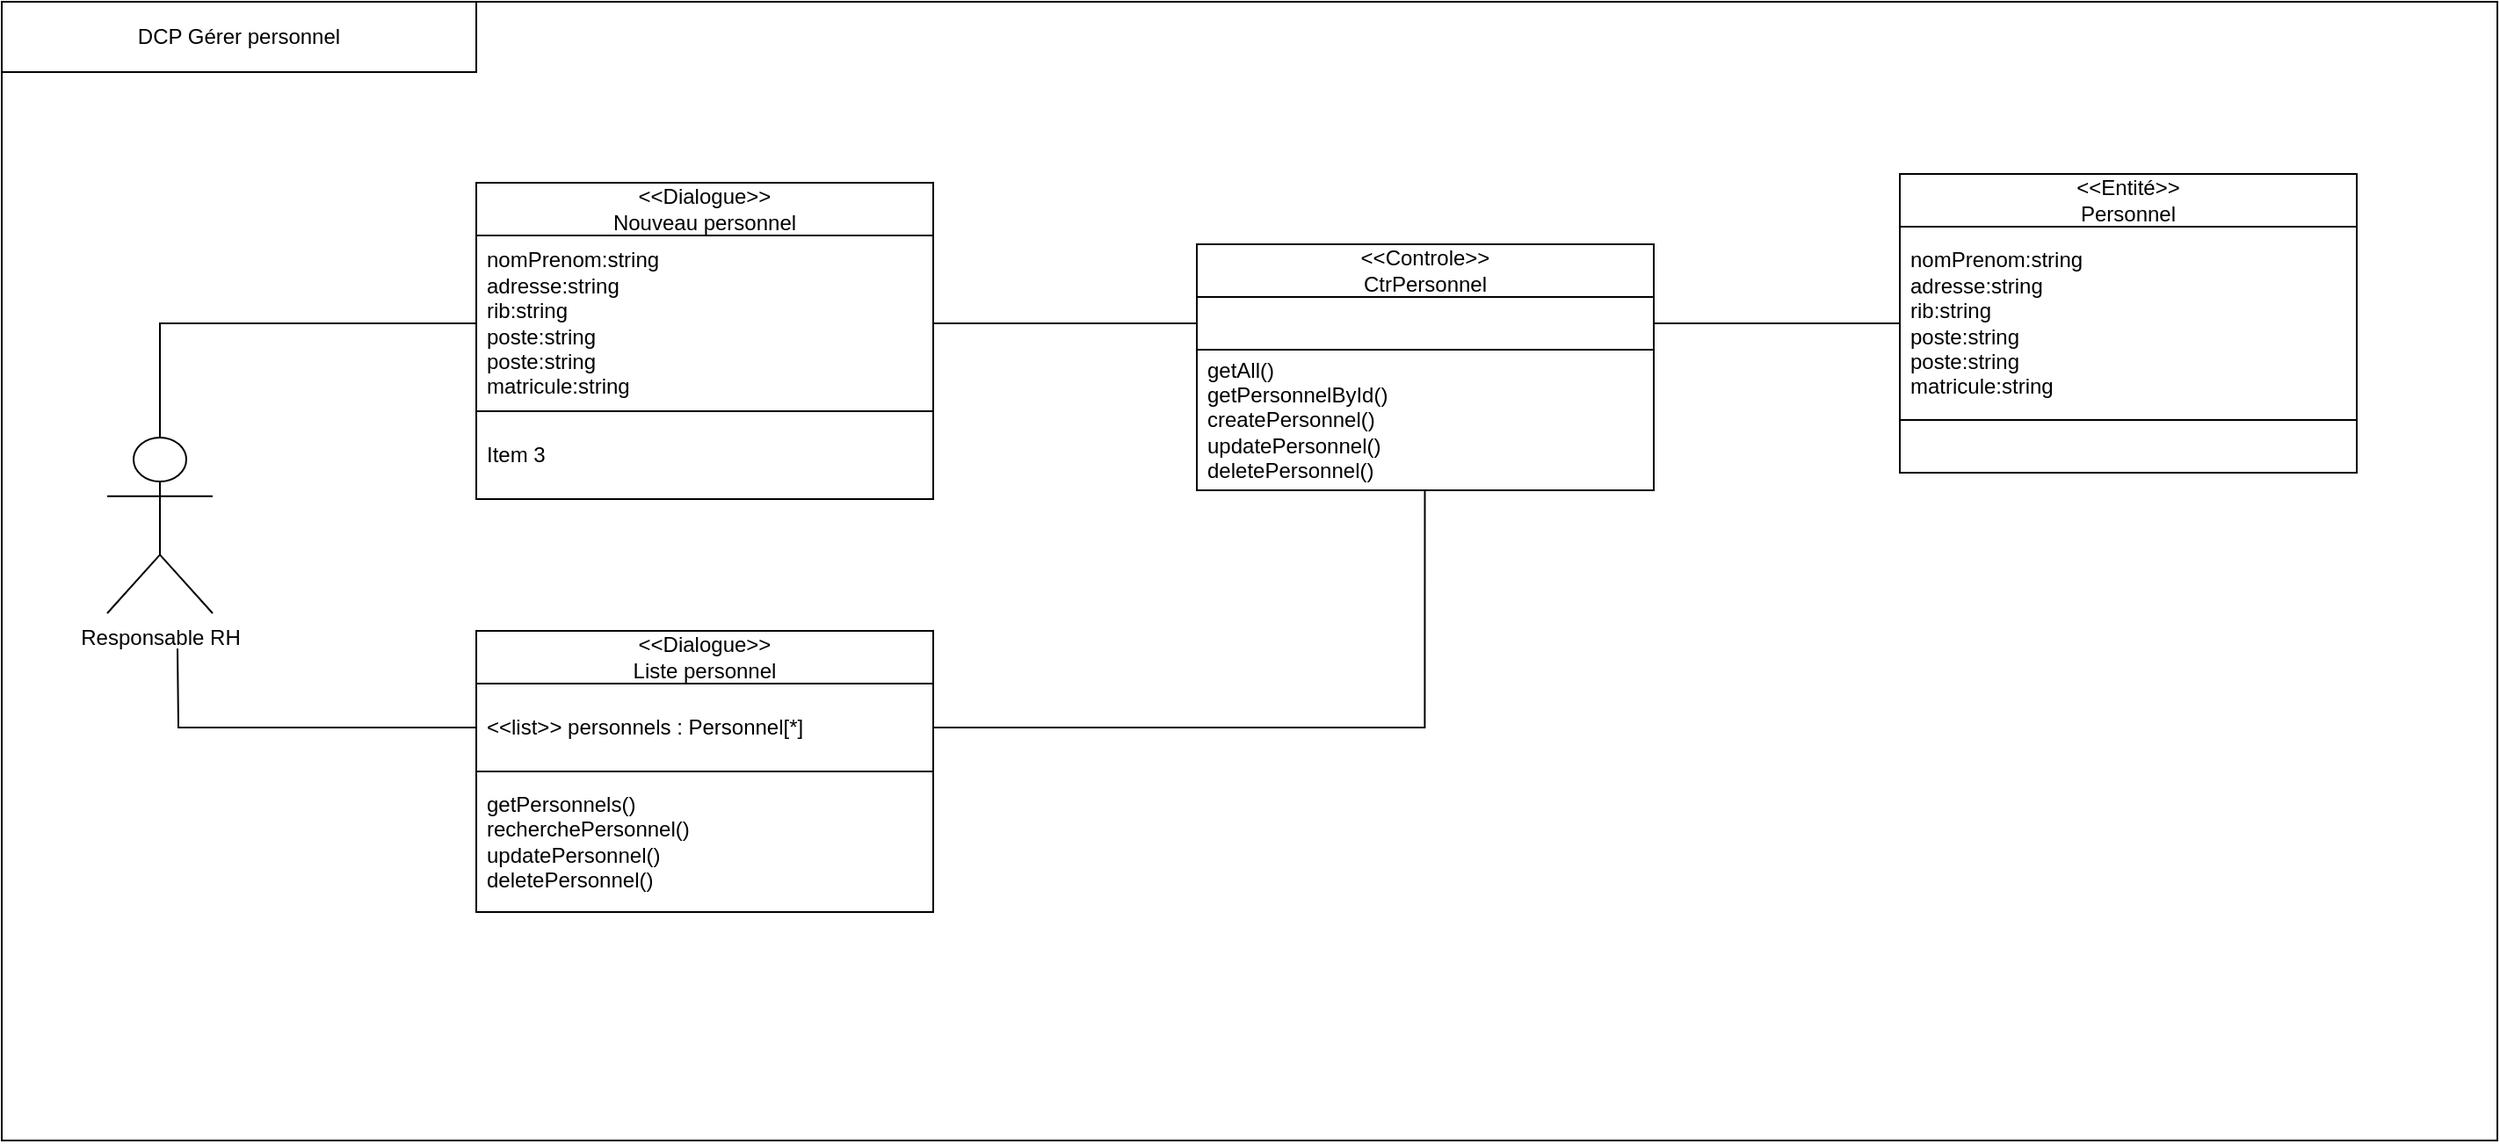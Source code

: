 <mxfile version="21.3.7" type="gitlab">
  <diagram name="Page-1" id="2xbVu0nx7Zcjl5MdGJGn">
    <mxGraphModel dx="1379" dy="788" grid="1" gridSize="10" guides="1" tooltips="1" connect="1" arrows="1" fold="1" page="1" pageScale="1" pageWidth="827" pageHeight="1169" math="0" shadow="0">
      <root>
        <mxCell id="0" />
        <mxCell id="1" parent="0" />
        <mxCell id="2OeYpNFx1cLnwlKY36wH-1" value="" style="rounded=0;whiteSpace=wrap;html=1;strokeColor=default;strokeWidth=1;" vertex="1" parent="1">
          <mxGeometry x="120" y="152.02" width="1420" height="647.98" as="geometry" />
        </mxCell>
        <mxCell id="2OeYpNFx1cLnwlKY36wH-69" style="edgeStyle=orthogonalEdgeStyle;rounded=0;orthogonalLoop=1;jettySize=auto;html=1;entryX=0;entryY=0.5;entryDx=0;entryDy=0;endArrow=none;endFill=0;" edge="1" parent="1" source="2OeYpNFx1cLnwlKY36wH-2" target="2OeYpNFx1cLnwlKY36wH-51">
          <mxGeometry relative="1" as="geometry" />
        </mxCell>
        <mxCell id="2OeYpNFx1cLnwlKY36wH-2" value="Responsable RH" style="shape=umlActor;verticalLabelPosition=bottom;verticalAlign=top;html=1;outlineConnect=0;" vertex="1" parent="1">
          <mxGeometry x="180" y="400" width="60" height="100" as="geometry" />
        </mxCell>
        <mxCell id="2OeYpNFx1cLnwlKY36wH-25" value="DCP Gérer personnel" style="rounded=0;whiteSpace=wrap;html=1;" vertex="1" parent="1">
          <mxGeometry x="120" y="152.02" width="270" height="40" as="geometry" />
        </mxCell>
        <mxCell id="2OeYpNFx1cLnwlKY36wH-50" value="&amp;lt;&amp;lt;Dialogue&amp;gt;&amp;gt;&lt;br&gt;Nouveau personnel" style="swimlane;fontStyle=0;childLayout=stackLayout;horizontal=1;startSize=30;horizontalStack=0;resizeParent=1;resizeParentMax=0;resizeLast=0;collapsible=1;marginBottom=0;whiteSpace=wrap;html=1;strokeColor=default;" vertex="1" parent="1">
          <mxGeometry x="390" y="255" width="260" height="180" as="geometry" />
        </mxCell>
        <mxCell id="2OeYpNFx1cLnwlKY36wH-51" value="nomPrenom:string&lt;br&gt;adresse:string&lt;br&gt;rib:string&lt;br&gt;poste:string&lt;br&gt;poste:string&lt;br&gt;matricule:string" style="text;strokeColor=none;fillColor=none;align=left;verticalAlign=middle;spacingLeft=4;spacingRight=4;overflow=hidden;points=[[0,0.5],[1,0.5]];portConstraint=eastwest;rotatable=0;whiteSpace=wrap;html=1;" vertex="1" parent="2OeYpNFx1cLnwlKY36wH-50">
          <mxGeometry y="30" width="260" height="100" as="geometry" />
        </mxCell>
        <mxCell id="2OeYpNFx1cLnwlKY36wH-53" value="Item 3" style="text;strokeColor=default;fillColor=none;align=left;verticalAlign=middle;spacingLeft=4;spacingRight=4;overflow=hidden;points=[[0,0.5],[1,0.5]];portConstraint=eastwest;rotatable=0;whiteSpace=wrap;html=1;" vertex="1" parent="2OeYpNFx1cLnwlKY36wH-50">
          <mxGeometry y="130" width="260" height="50" as="geometry" />
        </mxCell>
        <mxCell id="2OeYpNFx1cLnwlKY36wH-57" value="&amp;lt;&amp;lt;Dialogue&amp;gt;&amp;gt;&lt;br&gt;Liste personnel" style="swimlane;fontStyle=0;childLayout=stackLayout;horizontal=1;startSize=30;horizontalStack=0;resizeParent=1;resizeParentMax=0;resizeLast=0;collapsible=1;marginBottom=0;whiteSpace=wrap;html=1;strokeColor=default;" vertex="1" parent="1">
          <mxGeometry x="390" y="510" width="260" height="160" as="geometry" />
        </mxCell>
        <mxCell id="2OeYpNFx1cLnwlKY36wH-58" value="&amp;lt;&amp;lt;list&amp;gt;&amp;gt; personnels : Personnel[*]" style="text;strokeColor=none;fillColor=none;align=left;verticalAlign=middle;spacingLeft=4;spacingRight=4;overflow=hidden;points=[[0,0.5],[1,0.5]];portConstraint=eastwest;rotatable=0;whiteSpace=wrap;html=1;" vertex="1" parent="2OeYpNFx1cLnwlKY36wH-57">
          <mxGeometry y="30" width="260" height="50" as="geometry" />
        </mxCell>
        <mxCell id="2OeYpNFx1cLnwlKY36wH-59" value="getPersonnels()&lt;br&gt;recherchePersonnel()&lt;br&gt;updatePersonnel()&lt;br&gt;deletePersonnel()" style="text;strokeColor=default;fillColor=none;align=left;verticalAlign=middle;spacingLeft=4;spacingRight=4;overflow=hidden;points=[[0,0.5],[1,0.5]];portConstraint=eastwest;rotatable=0;whiteSpace=wrap;html=1;" vertex="1" parent="2OeYpNFx1cLnwlKY36wH-57">
          <mxGeometry y="80" width="260" height="80" as="geometry" />
        </mxCell>
        <mxCell id="2OeYpNFx1cLnwlKY36wH-63" value="&amp;lt;&amp;lt;Controle&amp;gt;&amp;gt;&lt;br&gt;CtrPersonnel" style="swimlane;fontStyle=0;childLayout=stackLayout;horizontal=1;startSize=30;horizontalStack=0;resizeParent=1;resizeParentMax=0;resizeLast=0;collapsible=1;marginBottom=0;whiteSpace=wrap;html=1;strokeColor=default;" vertex="1" parent="1">
          <mxGeometry x="800" y="290" width="260" height="140" as="geometry" />
        </mxCell>
        <mxCell id="2OeYpNFx1cLnwlKY36wH-64" value="&amp;nbsp;" style="text;strokeColor=none;fillColor=none;align=left;verticalAlign=middle;spacingLeft=4;spacingRight=4;overflow=hidden;points=[[0,0.5],[1,0.5]];portConstraint=eastwest;rotatable=0;whiteSpace=wrap;html=1;" vertex="1" parent="2OeYpNFx1cLnwlKY36wH-63">
          <mxGeometry y="30" width="260" height="30" as="geometry" />
        </mxCell>
        <mxCell id="2OeYpNFx1cLnwlKY36wH-65" value="getAll()&lt;br&gt;getPersonnelById()&lt;br&gt;createPersonnel()&lt;br&gt;updatePersonnel()&lt;br&gt;deletePersonnel()" style="text;strokeColor=default;fillColor=none;align=left;verticalAlign=middle;spacingLeft=4;spacingRight=4;overflow=hidden;points=[[0,0.5],[1,0.5]];portConstraint=eastwest;rotatable=0;whiteSpace=wrap;html=1;" vertex="1" parent="2OeYpNFx1cLnwlKY36wH-63">
          <mxGeometry y="60" width="260" height="80" as="geometry" />
        </mxCell>
        <mxCell id="2OeYpNFx1cLnwlKY36wH-66" value="&amp;lt;&amp;lt;Entité&amp;gt;&amp;gt;&lt;br&gt;Personnel" style="swimlane;fontStyle=0;childLayout=stackLayout;horizontal=1;startSize=30;horizontalStack=0;resizeParent=1;resizeParentMax=0;resizeLast=0;collapsible=1;marginBottom=0;whiteSpace=wrap;html=1;strokeColor=default;" vertex="1" parent="1">
          <mxGeometry x="1200" y="250" width="260" height="170" as="geometry" />
        </mxCell>
        <mxCell id="2OeYpNFx1cLnwlKY36wH-67" value="nomPrenom:string&lt;br style=&quot;border-color: var(--border-color);&quot;&gt;adresse:string&lt;br style=&quot;border-color: var(--border-color);&quot;&gt;rib:string&lt;br style=&quot;border-color: var(--border-color);&quot;&gt;poste:string&lt;br style=&quot;border-color: var(--border-color);&quot;&gt;poste:string&lt;br style=&quot;border-color: var(--border-color);&quot;&gt;matricule:string" style="text;strokeColor=none;fillColor=none;align=left;verticalAlign=middle;spacingLeft=4;spacingRight=4;overflow=hidden;points=[[0,0.5],[1,0.5]];portConstraint=eastwest;rotatable=0;whiteSpace=wrap;html=1;" vertex="1" parent="2OeYpNFx1cLnwlKY36wH-66">
          <mxGeometry y="30" width="260" height="110" as="geometry" />
        </mxCell>
        <mxCell id="2OeYpNFx1cLnwlKY36wH-68" value="&amp;nbsp;" style="text;strokeColor=default;fillColor=none;align=left;verticalAlign=middle;spacingLeft=4;spacingRight=4;overflow=hidden;points=[[0,0.5],[1,0.5]];portConstraint=eastwest;rotatable=0;whiteSpace=wrap;html=1;" vertex="1" parent="2OeYpNFx1cLnwlKY36wH-66">
          <mxGeometry y="140" width="260" height="30" as="geometry" />
        </mxCell>
        <mxCell id="2OeYpNFx1cLnwlKY36wH-70" style="edgeStyle=orthogonalEdgeStyle;rounded=0;orthogonalLoop=1;jettySize=auto;html=1;endArrow=none;endFill=0;" edge="1" parent="1" target="2OeYpNFx1cLnwlKY36wH-58">
          <mxGeometry relative="1" as="geometry">
            <mxPoint x="220" y="520" as="sourcePoint" />
            <mxPoint x="400" y="345" as="targetPoint" />
          </mxGeometry>
        </mxCell>
        <mxCell id="2OeYpNFx1cLnwlKY36wH-71" style="edgeStyle=orthogonalEdgeStyle;rounded=0;orthogonalLoop=1;jettySize=auto;html=1;endArrow=none;endFill=0;" edge="1" parent="1" source="2OeYpNFx1cLnwlKY36wH-51" target="2OeYpNFx1cLnwlKY36wH-64">
          <mxGeometry relative="1" as="geometry" />
        </mxCell>
        <mxCell id="2OeYpNFx1cLnwlKY36wH-72" style="edgeStyle=orthogonalEdgeStyle;rounded=0;orthogonalLoop=1;jettySize=auto;html=1;endArrow=none;endFill=0;" edge="1" parent="1" source="2OeYpNFx1cLnwlKY36wH-64" target="2OeYpNFx1cLnwlKY36wH-67">
          <mxGeometry relative="1" as="geometry" />
        </mxCell>
        <mxCell id="2OeYpNFx1cLnwlKY36wH-73" style="edgeStyle=orthogonalEdgeStyle;rounded=0;orthogonalLoop=1;jettySize=auto;html=1;exitX=1;exitY=0.5;exitDx=0;exitDy=0;entryX=0.499;entryY=1.003;entryDx=0;entryDy=0;entryPerimeter=0;endArrow=none;endFill=0;" edge="1" parent="1" source="2OeYpNFx1cLnwlKY36wH-58" target="2OeYpNFx1cLnwlKY36wH-65">
          <mxGeometry relative="1" as="geometry" />
        </mxCell>
      </root>
    </mxGraphModel>
  </diagram>
</mxfile>
